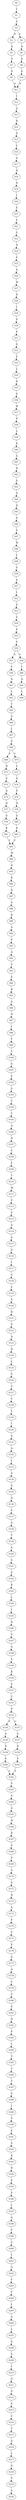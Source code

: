strict digraph  {
	S0 -> S1 [ label = I ];
	S1 -> S2 [ label = Y ];
	S2 -> S3 [ label = D ];
	S2 -> S4 [ label = E ];
	S3 -> S5 [ label = Q ];
	S4 -> S6 [ label = Q ];
	S5 -> S7 [ label = S ];
	S6 -> S8 [ label = S ];
	S7 -> S9 [ label = S ];
	S8 -> S10 [ label = S ];
	S9 -> S11 [ label = D ];
	S10 -> S11 [ label = D ];
	S11 -> S12 [ label = I ];
	S12 -> S13 [ label = A ];
	S13 -> S14 [ label = R ];
	S14 -> S15 [ label = A ];
	S15 -> S16 [ label = L ];
	S16 -> S17 [ label = A ];
	S17 -> S18 [ label = D ];
	S18 -> S19 [ label = N ];
	S19 -> S20 [ label = I ];
	S20 -> S21 [ label = F ];
	S21 -> S22 [ label = Y ];
	S22 -> S23 [ label = G ];
	S23 -> S24 [ label = N ];
	S24 -> S25 [ label = E ];
	S25 -> S26 [ label = A ];
	S26 -> S27 [ label = M ];
	S27 -> S28 [ label = D ];
	S28 -> S29 [ label = I ];
	S29 -> S30 [ label = S ];
	S30 -> S31 [ label = P ];
	S31 -> S32 [ label = Q ];
	S32 -> S33 [ label = F ];
	S33 -> S34 [ label = L ];
	S34 -> S35 [ label = R ];
	S35 -> S36 [ label = E ];
	S36 -> S37 [ label = W ];
	S37 -> S38 [ label = P ];
	S38 -> S39 [ label = L ];
	S39 -> S40 [ label = K ];
	S40 -> S41 [ label = G ];
	S41 -> S42 [ label = H ];
	S42 -> S43 [ label = S ];
	S43 -> S44 [ label = Q ];
	S44 -> S45 [ label = H ];
	S45 -> S46 [ label = A ];
	S46 -> S47 [ label = E ];
	S47 -> S48 [ label = W ];
	S48 -> S49 [ label = L ];
	S49 -> S50 [ label = G ];
	S50 -> S51 [ label = A ];
	S51 -> S52 [ label = I ];
	S52 -> S53 [ label = E ];
	S53 -> S54 [ label = G ];
	S54 -> S55 [ label = P ];
	S55 -> S56 [ label = V ];
	S56 -> S57 [ label = A ];
	S56 -> S58 [ label = G ];
	S57 -> S59 [ label = V ];
	S58 -> S60 [ label = I ];
	S59 -> S61 [ label = A ];
	S60 -> S62 [ label = A ];
	S61 -> S63 [ label = L ];
	S62 -> S64 [ label = L ];
	S63 -> S65 [ label = T ];
	S65 -> S66 [ label = G ];
	S66 -> S67 [ label = L ];
	S67 -> S68 [ label = V ];
	S68 -> S69 [ label = A ];
	S68 -> S70 [ label = S ];
	S69 -> S71 [ label = H ];
	S70 -> S72 [ label = L ];
	S71 -> S73 [ label = E ];
	S72 -> S74 [ label = E ];
	S73 -> S75 [ label = A ];
	S74 -> S76 [ label = P ];
	S75 -> S77 [ label = N ];
	S76 -> S78 [ label = N ];
	S77 -> S79 [ label = G ];
	S78 -> S80 [ label = G ];
	S79 -> S81 [ label = K ];
	S80 -> S82 [ label = K ];
	S81 -> S83 [ label = F ];
	S82 -> S83 [ label = F ];
	S83 -> S84 [ label = M ];
	S84 -> S85 [ label = N ];
	S85 -> S86 [ label = K ];
	S86 -> S87 [ label = D ];
	S87 -> S88 [ label = A ];
	S88 -> S89 [ label = R ];
	S89 -> S90 [ label = A ];
	S90 -> S91 [ label = P ];
	S91 -> S92 [ label = A ];
	S92 -> S93 [ label = V ];
	S93 -> S94 [ label = E ];
	S94 -> S95 [ label = R ];
	S95 -> S96 [ label = A ];
	S96 -> S97 [ label = N ];
	S97 -> S98 [ label = I ];
	S98 -> S99 [ label = F ];
	S99 -> S100 [ label = T ];
	S100 -> S101 [ label = A ];
	S101 -> S102 [ label = E ];
	S102 -> S103 [ label = G ];
	S103 -> S104 [ label = T ];
	S104 -> S105 [ label = T ];
	S105 -> S106 [ label = A ];
	S106 -> S107 [ label = N ];
	S107 -> S108 [ label = Y ];
	S108 -> S109 [ label = F ];
	S109 -> S110 [ label = T ];
	S110 -> S111 [ label = M ];
	S111 -> S112 [ label = F ];
	S112 -> S113 [ label = F ];
	S113 -> S114 [ label = G ];
	S114 -> S115 [ label = G ];
	S115 -> S116 [ label = G ];
	S116 -> S117 [ label = I ];
	S117 -> S118 [ label = G ];
	S118 -> S119 [ label = C ];
	S119 -> S120 [ label = S ];
	S120 -> S121 [ label = H ];
	S121 -> S122 [ label = S ];
	S122 -> S123 [ label = N ];
	S123 -> S124 [ label = H ];
	S124 -> S125 [ label = L ];
	S125 -> S126 [ label = G ];
	S126 -> S127 [ label = V ];
	S127 -> S128 [ label = C ];
	S128 -> S129 [ label = L ];
	S129 -> S130 [ label = I ];
	S130 -> S131 [ label = A ];
	S131 -> S132 [ label = A ];
	S132 -> S133 [ label = I ];
	S133 -> S134 [ label = A ];
	S134 -> S135 [ label = S ];
	S135 -> S136 [ label = D ];
	S136 -> S137 [ label = V ];
	S137 -> S138 [ label = A ];
	S138 -> S139 [ label = T ];
	S139 -> S140 [ label = G ];
	S140 -> S141 [ label = G ];
	S141 -> S142 [ label = E ];
	S142 -> S143 [ label = K ];
	S143 -> S144 [ label = L ];
	S144 -> S145 [ label = I ];
	S145 -> S146 [ label = D ];
	S146 -> S147 [ label = V ];
	S147 -> S148 [ label = G ];
	S148 -> S149 [ label = V ];
	S149 -> S150 [ label = K ];
	S150 -> S151 [ label = S ];
	S151 -> S152 [ label = C ];
	S152 -> S153 [ label = P ];
	S153 -> S154 [ label = R ];
	S153 -> S155 [ label = G ];
	S154 -> S156 [ label = A ];
	S155 -> S157 [ label = A ];
	S156 -> S158 [ label = D ];
	S157 -> S159 [ label = D ];
	S158 -> S160 [ label = S ];
	S159 -> S161 [ label = S ];
	S160 -> S162 [ label = A ];
	S161 -> S162 [ label = A ];
	S162 -> S163 [ label = V ];
	S163 -> S164 [ label = A ];
	S164 -> S165 [ label = A ];
	S165 -> S166 [ label = N ];
	S166 -> S167 [ label = D ];
	S167 -> S168 [ label = Y ];
	S168 -> S169 [ label = V ];
	S169 -> S170 [ label = A ];
	S170 -> S171 [ label = S ];
	S171 -> S172 [ label = H ];
	S172 -> S173 [ label = A ];
	S173 -> S174 [ label = P ];
	S174 -> S175 [ label = T ];
	S175 -> S176 [ label = P ];
	S176 -> S177 [ label = S ];
	S177 -> S178 [ label = Q ];
	S178 -> S179 [ label = T ];
	S179 -> S180 [ label = T ];
	S180 -> S181 [ label = V ];
	S181 -> S182 [ label = H ];
	S182 -> S183 [ label = P ];
	S183 -> S184 [ label = L ];
	S184 -> S185 [ label = T ];
	S185 -> S186 [ label = T ];
	S186 -> S187 [ label = T ];
	S187 -> S188 [ label = G ];
	S188 -> S189 [ label = I ];
	S189 -> S190 [ label = V ];
	S190 -> S191 [ label = E ];
	S191 -> S192 [ label = V ];
	S192 -> S193 [ label = K ];
	S193 -> S194 [ label = R ];
	S194 -> S195 [ label = P ];
	S195 -> S196 [ label = P ];
	S196 -> S197 [ label = L ];
	S197 -> S198 [ label = G ];
	S198 -> S199 [ label = F ];
	S199 -> S200 [ label = Y ];
	S200 -> S201 [ label = L ];
	S201 -> S202 [ label = G ];
	S202 -> S203 [ label = F ];
	S203 -> S204 [ label = F ];
	S204 -> S205 [ label = L ];
	S205 -> S206 [ label = A ];
	S206 -> S207 [ label = L ];
	S207 -> S208 [ label = G ];
	S208 -> S209 [ label = V ];
	S209 -> S210 [ label = I ];
	S210 -> S211 [ label = G ];
	S211 -> S212 [ label = G ];
	S212 -> S213 [ label = V ];
	S213 -> S214 [ label = C ];
	S214 -> S215 [ label = T ];
	S215 -> S216 [ label = G ];
	S216 -> S217 [ label = L ];
	S217 -> S218 [ label = G ];
	S218 -> S219 [ label = F ];
	S219 -> S220 [ label = S ];
}
